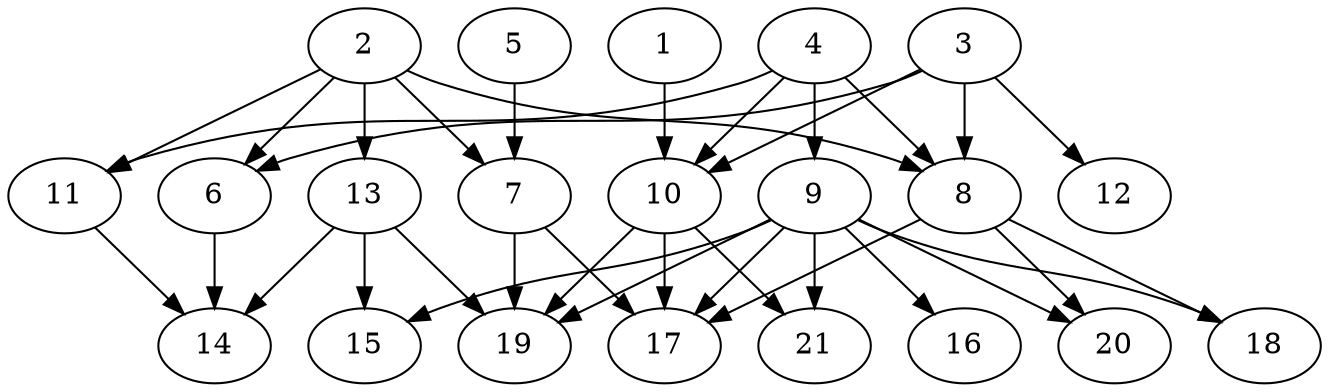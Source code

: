// DAG (tier=2-normal, mode=compute, n=21, ccr=0.364, fat=0.646, density=0.508, regular=0.532, jump=0.149, mindata=524288, maxdata=8388608)
// DAG automatically generated by daggen at Sun Aug 24 16:33:33 2025
// /home/ermia/Project/Environments/daggen/bin/daggen --dot --ccr 0.364 --fat 0.646 --regular 0.532 --density 0.508 --jump 0.149 --mindata 524288 --maxdata 8388608 -n 21 
digraph G {
  1 [size="347241556640589152256", alpha="0.01", expect_size="173620778320294576128"]
  1 -> 10 [size ="395225038061568"]
  2 [size="445954951057080582144", alpha="0.20", expect_size="222977475528540291072"]
  2 -> 6 [size ="466964623392768"]
  2 -> 7 [size ="466964623392768"]
  2 -> 8 [size ="466964623392768"]
  2 -> 11 [size ="466964623392768"]
  2 -> 13 [size ="466964623392768"]
  3 [size="203702676287351947264", alpha="0.02", expect_size="101851338143675973632"]
  3 -> 6 [size ="276962610249728"]
  3 -> 8 [size ="276962610249728"]
  3 -> 10 [size ="276962610249728"]
  3 -> 12 [size ="276962610249728"]
  4 [size="117637475576315904000", alpha="0.17", expect_size="58818737788157952000"]
  4 -> 8 [size ="192067456204800"]
  4 -> 9 [size ="192067456204800"]
  4 -> 10 [size ="192067456204800"]
  4 -> 11 [size ="192067456204800"]
  5 [size="554476484933631616", alpha="0.13", expect_size="277238242466815808"]
  5 -> 7 [size ="385952212058112"]
  6 [size="15156862602114876", alpha="0.08", expect_size="7578431301057438"]
  6 -> 14 [size ="262221854670848"]
  7 [size="571476224640796327936", alpha="0.01", expect_size="285738112320398163968"]
  7 -> 17 [size ="550920286896128"]
  7 -> 19 [size ="550920286896128"]
  8 [size="52127195361976516608", alpha="0.05", expect_size="26063597680988258304"]
  8 -> 17 [size ="111634789957632"]
  8 -> 18 [size ="111634789957632"]
  8 -> 20 [size ="111634789957632"]
  9 [size="31171538371560584", alpha="0.18", expect_size="15585769185780292"]
  9 -> 15 [size ="556645511856128"]
  9 -> 16 [size ="556645511856128"]
  9 -> 17 [size ="556645511856128"]
  9 -> 18 [size ="556645511856128"]
  9 -> 19 [size ="556645511856128"]
  9 -> 20 [size ="556645511856128"]
  9 -> 21 [size ="556645511856128"]
  10 [size="1587094437207579", alpha="0.04", expect_size="793547218603789"]
  10 -> 17 [size ="161150939430912"]
  10 -> 19 [size ="161150939430912"]
  10 -> 21 [size ="161150939430912"]
  11 [size="496774667223256192", alpha="0.08", expect_size="248387333611628096"]
  11 -> 14 [size ="406824805203968"]
  12 [size="571687804136849408000", alpha="0.16", expect_size="285843902068424704000"]
  13 [size="112592323982621", alpha="0.14", expect_size="56296161991310"]
  13 -> 14 [size ="8338351849472"]
  13 -> 15 [size ="8338351849472"]
  13 -> 19 [size ="8338351849472"]
  14 [size="1243978421677620992", alpha="0.20", expect_size="621989210838810496"]
  15 [size="21710245514819308", alpha="0.05", expect_size="10855122757409654"]
  16 [size="19891584979188056064", alpha="0.05", expect_size="9945792489594028032"]
  17 [size="443270638754190065664", alpha="0.08", expect_size="221635319377095032832"]
  18 [size="178685838798597568", alpha="0.12", expect_size="89342919399298784"]
  19 [size="5930407348844592", alpha="0.08", expect_size="2965203674422296"]
  20 [size="170235704340935776", alpha="0.11", expect_size="85117852170467888"]
  21 [size="4471561648148636", alpha="0.07", expect_size="2235780824074318"]
}